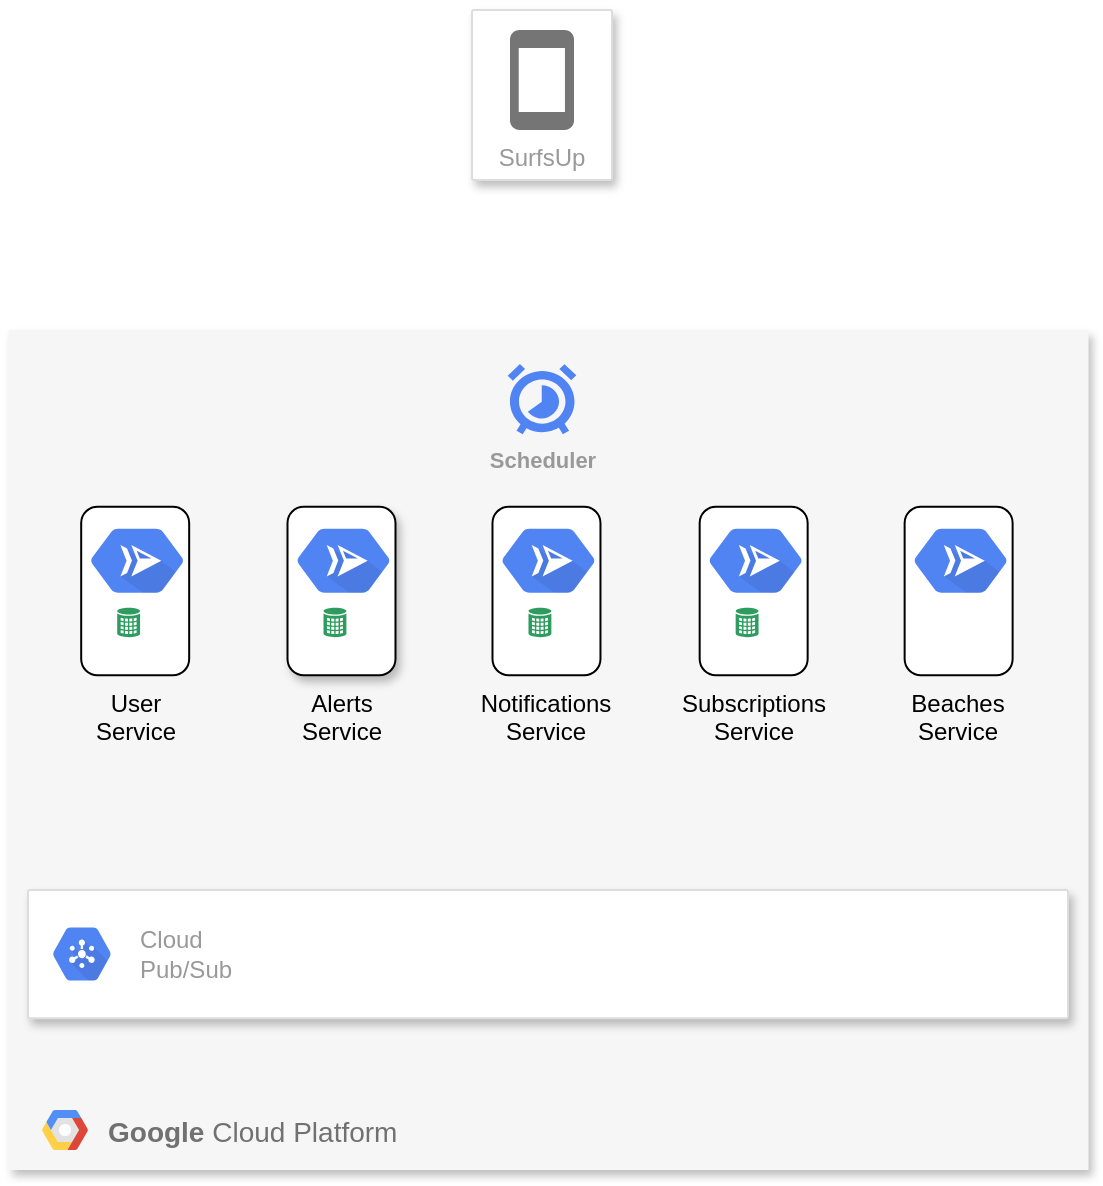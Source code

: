 <mxfile version="15.5.0" type="github">
  <diagram id="f106602c-feb2-e66a-4537-3a34d633f6aa" name="Page-1">
    <mxGraphModel dx="1426" dy="713" grid="1" gridSize="10" guides="1" tooltips="1" connect="1" arrows="1" fold="1" page="1" pageScale="1" pageWidth="1169" pageHeight="827" background="none" math="0" shadow="0">
      <root>
        <mxCell id="0" />
        <mxCell id="1" parent="0" />
        <mxCell id="3" value="SurfsUp" style="strokeColor=#dddddd;fillColor=#ffffff;shadow=1;strokeWidth=1;rounded=1;absoluteArcSize=1;arcSize=2;labelPosition=center;verticalLabelPosition=middle;align=center;verticalAlign=bottom;spacingLeft=0;fontColor=#999999;fontSize=12;whiteSpace=wrap;spacingBottom=2;html=1;" parent="1" vertex="1">
          <mxGeometry x="535" y="50" width="70" height="85" as="geometry" />
        </mxCell>
        <mxCell id="4" value="" style="dashed=0;html=1;fillColor=#757575;strokeColor=none;shape=mxgraph.gcp2.phone;part=1;" parent="3" vertex="1">
          <mxGeometry x="0.5" width="32" height="50" relative="1" as="geometry">
            <mxPoint x="-16" y="10" as="offset" />
          </mxGeometry>
        </mxCell>
        <mxCell id="14" value="&lt;b&gt;Google &lt;/b&gt;Cloud Platform" style="fillColor=#F6F6F6;strokeColor=none;shadow=1;gradientColor=none;fontSize=14;align=left;spacing=10;fontColor=#717171;9E9E9E;verticalAlign=bottom;spacingTop=-4;fontStyle=0;spacingLeft=40;html=1;container=0;rounded=0;" parent="1" vertex="1">
          <mxGeometry x="303.28" y="210" width="540" height="420" as="geometry" />
        </mxCell>
        <mxCell id="15" value="" style="shape=mxgraph.gcp2.google_cloud_platform;fillColor=#F6F6F6;strokeColor=none;shadow=0;gradientColor=none;" parent="1" vertex="1">
          <mxGeometry x="320" y="600" width="23" height="20" as="geometry">
            <mxPoint x="20" y="10" as="offset" />
          </mxGeometry>
        </mxCell>
        <mxCell id="3ALMYetGtqeIsVi_zzgf-39" value="" style="strokeColor=#dddddd;shadow=1;strokeWidth=1;rounded=1;absoluteArcSize=1;arcSize=2;" parent="1" vertex="1">
          <mxGeometry x="313" y="490" width="520" height="64.08" as="geometry" />
        </mxCell>
        <mxCell id="3ALMYetGtqeIsVi_zzgf-40" value="Cloud&#xa;Pub/Sub" style="sketch=0;dashed=0;connectable=0;html=1;fillColor=#5184F3;strokeColor=none;shape=mxgraph.gcp2.hexIcon;prIcon=cloud_pubsub;part=1;labelPosition=right;verticalLabelPosition=middle;align=left;verticalAlign=middle;spacingLeft=5;fontColor=#999999;fontSize=12;" parent="3ALMYetGtqeIsVi_zzgf-39" vertex="1">
          <mxGeometry y="0.5" width="44" height="39" relative="1" as="geometry">
            <mxPoint x="5" y="-19.5" as="offset" />
          </mxGeometry>
        </mxCell>
        <mxCell id="3ALMYetGtqeIsVi_zzgf-44" value="Scheduler" style="html=1;fillColor=#5184F3;strokeColor=none;verticalAlign=top;labelPosition=center;verticalLabelPosition=bottom;align=center;fontSize=11;fontStyle=1;fontColor=#999999;shape=mxgraph.gcp2.cloud_scheduler" parent="1" vertex="1">
          <mxGeometry x="552.835" y="227.046" width="34.322" height="35.095" as="geometry" />
        </mxCell>
        <mxCell id="3uAAAtsBClzLO5zkca4Q-37" value="" style="group;rounded=1;shadow=1;" vertex="1" connectable="0" parent="1">
          <mxGeometry x="332.394" y="298.355" width="70.478" height="84.286" as="geometry" />
        </mxCell>
        <mxCell id="3uAAAtsBClzLO5zkca4Q-18" value="User Service&lt;br&gt;" style="rounded=1;whiteSpace=wrap;html=1;labelBorderColor=none;verticalAlign=top;labelPosition=center;verticalLabelPosition=bottom;align=center;" vertex="1" parent="3uAAAtsBClzLO5zkca4Q-37">
          <mxGeometry x="7.202" width="53.989" height="84.286" as="geometry" />
        </mxCell>
        <mxCell id="3ALMYetGtqeIsVi_zzgf-29" value="" style="sketch=0;html=1;fillColor=#5184F3;strokeColor=none;verticalAlign=top;labelPosition=center;verticalLabelPosition=bottom;align=center;spacingTop=-6;fontSize=11;fontStyle=1;fontColor=#999999;shape=mxgraph.gcp2.hexIcon;prIcon=cloud_run" parent="3uAAAtsBClzLO5zkca4Q-37" vertex="1">
          <mxGeometry y="3.498" width="70.478" height="47.074" as="geometry" />
        </mxCell>
        <mxCell id="3ALMYetGtqeIsVi_zzgf-36" value="" style="sketch=0;html=1;aspect=fixed;strokeColor=none;shadow=0;align=center;verticalAlign=top;fillColor=#2D9C5E;shape=mxgraph.gcp2.external_data_center" parent="3uAAAtsBClzLO5zkca4Q-37" vertex="1">
          <mxGeometry x="25.202" y="50.571" width="11.446" height="14.869" as="geometry" />
        </mxCell>
        <mxCell id="3uAAAtsBClzLO5zkca4Q-78" value="" style="group;rounded=1;shadow=1;glass=0;" vertex="1" connectable="0" parent="1">
          <mxGeometry x="641.633" y="298.355" width="70.478" height="84.286" as="geometry" />
        </mxCell>
        <mxCell id="3uAAAtsBClzLO5zkca4Q-79" value="Subscriptions Service" style="rounded=1;whiteSpace=wrap;html=1;labelBorderColor=none;verticalAlign=top;labelPosition=center;verticalLabelPosition=bottom;align=center;" vertex="1" parent="3uAAAtsBClzLO5zkca4Q-78">
          <mxGeometry x="7.202" width="53.989" height="84.286" as="geometry" />
        </mxCell>
        <mxCell id="3uAAAtsBClzLO5zkca4Q-80" value="" style="sketch=0;html=1;fillColor=#5184F3;strokeColor=none;verticalAlign=top;labelPosition=center;verticalLabelPosition=bottom;align=center;spacingTop=-6;fontSize=11;fontStyle=1;fontColor=#999999;shape=mxgraph.gcp2.hexIcon;prIcon=cloud_run" vertex="1" parent="3uAAAtsBClzLO5zkca4Q-78">
          <mxGeometry y="3.498" width="70.478" height="47.074" as="geometry" />
        </mxCell>
        <mxCell id="3uAAAtsBClzLO5zkca4Q-81" value="" style="sketch=0;html=1;aspect=fixed;strokeColor=none;shadow=0;align=center;verticalAlign=top;fillColor=#2D9C5E;shape=mxgraph.gcp2.external_data_center" vertex="1" parent="3uAAAtsBClzLO5zkca4Q-78">
          <mxGeometry x="25.202" y="50.571" width="11.446" height="14.869" as="geometry" />
        </mxCell>
        <mxCell id="3uAAAtsBClzLO5zkca4Q-40" value="" style="group" vertex="1" connectable="0" parent="1">
          <mxGeometry x="435.551" y="298.355" width="70.478" height="84.286" as="geometry" />
        </mxCell>
        <mxCell id="3uAAAtsBClzLO5zkca4Q-41" value="Alerts Service" style="rounded=1;whiteSpace=wrap;html=1;labelBorderColor=none;verticalAlign=top;labelPosition=center;verticalLabelPosition=bottom;align=center;shadow=1;" vertex="1" parent="3uAAAtsBClzLO5zkca4Q-40">
          <mxGeometry x="7.202" width="53.989" height="84.286" as="geometry" />
        </mxCell>
        <mxCell id="3uAAAtsBClzLO5zkca4Q-42" value="" style="sketch=0;html=1;fillColor=#5184F3;strokeColor=none;verticalAlign=top;labelPosition=center;verticalLabelPosition=bottom;align=center;spacingTop=-6;fontSize=11;fontStyle=1;fontColor=#999999;shape=mxgraph.gcp2.hexIcon;prIcon=cloud_run" vertex="1" parent="3uAAAtsBClzLO5zkca4Q-40">
          <mxGeometry y="3.498" width="70.478" height="47.074" as="geometry" />
        </mxCell>
        <mxCell id="3uAAAtsBClzLO5zkca4Q-43" value="" style="sketch=0;html=1;aspect=fixed;strokeColor=none;shadow=0;align=center;verticalAlign=top;fillColor=#2D9C5E;shape=mxgraph.gcp2.external_data_center" vertex="1" parent="3uAAAtsBClzLO5zkca4Q-40">
          <mxGeometry x="25.202" y="50.571" width="11.446" height="14.869" as="geometry" />
        </mxCell>
        <mxCell id="3uAAAtsBClzLO5zkca4Q-70" value="" style="group;rounded=1;shadow=1;" vertex="1" connectable="0" parent="1">
          <mxGeometry x="538.041" y="298.355" width="70.478" height="84.286" as="geometry" />
        </mxCell>
        <mxCell id="3uAAAtsBClzLO5zkca4Q-71" value="Notifications Service" style="rounded=1;whiteSpace=wrap;html=1;labelBorderColor=none;verticalAlign=top;labelPosition=center;verticalLabelPosition=bottom;align=center;" vertex="1" parent="3uAAAtsBClzLO5zkca4Q-70">
          <mxGeometry x="7.202" width="53.989" height="84.286" as="geometry" />
        </mxCell>
        <mxCell id="3uAAAtsBClzLO5zkca4Q-72" value="" style="sketch=0;html=1;fillColor=#5184F3;strokeColor=none;verticalAlign=top;labelPosition=center;verticalLabelPosition=bottom;align=center;spacingTop=-6;fontSize=11;fontStyle=1;fontColor=#999999;shape=mxgraph.gcp2.hexIcon;prIcon=cloud_run" vertex="1" parent="3uAAAtsBClzLO5zkca4Q-70">
          <mxGeometry y="3.498" width="70.478" height="47.074" as="geometry" />
        </mxCell>
        <mxCell id="3uAAAtsBClzLO5zkca4Q-73" value="" style="sketch=0;html=1;aspect=fixed;strokeColor=none;shadow=0;align=center;verticalAlign=top;fillColor=#2D9C5E;shape=mxgraph.gcp2.external_data_center" vertex="1" parent="3uAAAtsBClzLO5zkca4Q-70">
          <mxGeometry x="25.202" y="50.571" width="11.446" height="14.869" as="geometry" />
        </mxCell>
        <mxCell id="3uAAAtsBClzLO5zkca4Q-84" value="" style="group;rounded=1;shadow=1;" vertex="1" connectable="0" parent="1">
          <mxGeometry x="744.117" y="298.355" width="70.478" height="91.645" as="geometry" />
        </mxCell>
        <mxCell id="3uAAAtsBClzLO5zkca4Q-85" value="Beaches Service" style="rounded=1;whiteSpace=wrap;html=1;labelBorderColor=none;verticalAlign=top;labelPosition=center;verticalLabelPosition=bottom;align=center;" vertex="1" parent="3uAAAtsBClzLO5zkca4Q-84">
          <mxGeometry x="7.202" width="53.989" height="84.286" as="geometry" />
        </mxCell>
        <mxCell id="3uAAAtsBClzLO5zkca4Q-86" value="" style="sketch=0;html=1;fillColor=#5184F3;strokeColor=none;verticalAlign=top;labelPosition=center;verticalLabelPosition=bottom;align=center;spacingTop=-6;fontSize=11;fontStyle=1;fontColor=#999999;shape=mxgraph.gcp2.hexIcon;prIcon=cloud_run" vertex="1" parent="3uAAAtsBClzLO5zkca4Q-84">
          <mxGeometry y="3.498" width="70.478" height="47.074" as="geometry" />
        </mxCell>
      </root>
    </mxGraphModel>
  </diagram>
</mxfile>
